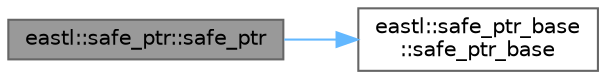 digraph "eastl::safe_ptr::safe_ptr"
{
 // LATEX_PDF_SIZE
  bgcolor="transparent";
  edge [fontname=Helvetica,fontsize=10,labelfontname=Helvetica,labelfontsize=10];
  node [fontname=Helvetica,fontsize=10,shape=box,height=0.2,width=0.4];
  rankdir="LR";
  Node1 [id="Node000001",label="eastl::safe_ptr::safe_ptr",height=0.2,width=0.4,color="gray40", fillcolor="grey60", style="filled", fontcolor="black",tooltip="Construct a safeptr from a naked pointer."];
  Node1 -> Node2 [id="edge2_Node000001_Node000002",color="steelblue1",style="solid",tooltip=" "];
  Node2 [id="Node000002",label="eastl::safe_ptr_base\l::safe_ptr_base",height=0.2,width=0.4,color="grey40", fillcolor="white", style="filled",URL="$classeastl_1_1safe__ptr__base.html#a959b810d0798d08f52f9f6aba5a1d653",tooltip="Make this point to NULL and delist."];
}
